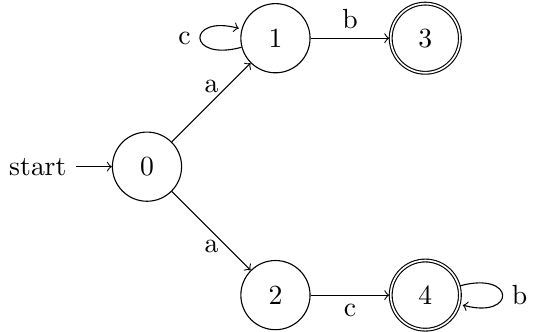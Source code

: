 \documentclass[tikz]{standalone}
\usetikzlibrary{arrows, automata, calc, positioning}
\newcommand{\emptystring}{\ensuremath{\varepsilon}}
\begin{document}
\begin{tikzpicture}
    \node[state, initial] (0) at (0,0) {0};
    \node[state] (1) [above right=of 0] {1};
    \node[state] (2) [below right=of 0] {2};
    \node[state, accepting] (3) [right=of 1] {3};
    \node[state, accepting] (4) [right=of 2] {4};

    \path[->]
        (0) edge node [above] {a} (1)
        (0) edge node [below] {a} (2)
        (1) edge [loop left] node [left] {c} (1)
        (1) edge node [above] {b} (3)
        (2) edge node [below] {c} (4)
        (4) edge [loop right] node [right] {b} (4);
\end{tikzpicture}
\end{document}
